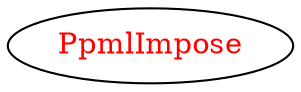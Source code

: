 digraph dependencyGraph {
 concentrate=true;
 ranksep="2.0";
 rankdir="LR"; 
 splines="ortho";
"PpmlImpose" [fontcolor="red"];
}